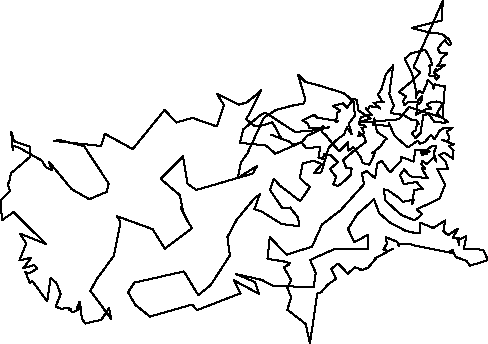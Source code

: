 unitsize(0.001cm);
draw((7810,6053)--(7798,5709));
draw((7798,5709)--(7264,5575));
draw((7264,5575)--(7324,5560));
draw((7324,5560)--(7547,5503));
draw((7547,5503)--(7744,5476));
draw((7744,5476)--(7821,5457));
draw((7821,5457)--(7874,5405));
draw((7874,5405)--(7883,5408));
draw((7883,5408)--(7927,5365));
draw((7927,5365)--(7962,5287));
draw((7962,5287)--(7913,5280));
draw((7913,5280)--(7848,5358));
draw((7848,5358)--(7802,5317));
draw((7802,5317)--(7724,5210));
draw((7724,5210)--(7759,5143));
draw((7759,5143)--(7890,5130));
draw((7890,5130)--(7790,5038));
draw((7790,5038)--(7772,4989));
draw((7772,4989)--(7744,4933));
draw((7744,4933)--(7716,4909));
draw((7716,4909)--(7783,4912));
draw((7783,4912)--(7846,4923));
draw((7846,4923)--(7777,4869));
draw((7777,4869)--(7726,4833));
draw((7726,4833)--(7702,4815));
draw((7702,4815)--(7700,4854));
draw((7700,4854)--(7654,4795));
draw((7654,4795)--(7698,4745));
draw((7698,4745)--(7752,4721));
draw((7752,4721)--(7692,4666));
draw((7692,4666)--(7673,4718));
draw((7673,4718)--(7617,4724));
draw((7617,4724)--(7570,4741));
draw((7570,4741)--(7583,4813));
draw((7583,4813)--(7576,4915));
draw((7576,4915)--(7622,4917));
draw((7622,4917)--(7606,5009));
draw((7606,5009)--(7503,5191));
draw((7503,5191)--(7254,5129));
draw((7254,5129)--(7142,5032));
draw((7142,5032)--(7267,4779));
draw((7267,4779)--(7338,4481));
draw((7338,4481)--(7333,4335));
draw((7333,4335)--(7364,4427));
draw((7364,4427)--(7399,4467));
draw((7399,4467)--(7458,4428));
draw((7458,4428)--(7520,4572));
draw((7520,4572)--(7547,4664));
draw((7547,4664)--(7631,4573));
draw((7631,4573)--(7647,4504));
draw((7647,4504)--(7674,4579));
draw((7674,4579)--(7679,4581));
draw((7679,4581)--(7832,4542));
draw((7832,4542)--(7848,4546));
draw((7848,4546)--(7805,3991));
draw((7805,3991)--(7216,4180));
draw((7216,4180)--(7037,3965));
draw((7037,3965)--(6567,3922));
draw((6567,3922)--(6333,3909));
draw((6333,3909)--(6537,3982));
draw((6537,3982)--(6312,4126));
draw((6312,4126)--(6304,4294));
draw((6304,4294)--(6237,4332));
draw((6237,4332)--(6123,4167));
draw((6123,4167)--(6051,4246));
draw((6051,4246)--(5871,4202));
draw((5871,4202)--(6008,4117));
draw((6008,4117)--(5955,4081));
draw((5955,4081)--(5926,3912));
draw((5926,3912)--(5964,3935));
draw((5964,3935)--(5597,3993));
draw((5597,3993)--(5543,4042));
draw((5543,4042)--(5336,3943));
draw((5336,3943)--(5427,3894));
draw((5427,3894)--(5457,3808));
draw((5457,3808)--(5720,3823));
draw((5720,3823)--(5621,3768));
draw((5621,3768)--(5417,3673));
draw((5417,3673)--(5316,3554));
draw((5316,3554)--(5160,3517));
draw((5160,3517)--(5111,3569));
draw((5111,3569)--(4780,3694));
draw((4780,3694)--(4965,3622));
draw((4965,3622)--(4806,3914));
draw((4806,3914)--(4694,3877));
draw((4694,3877)--(4574,3843));
draw((4574,3843)--(4496,3844));
draw((4496,3844)--(4342,3966));
draw((4342,3966)--(4427,4109));
draw((4427,4109)--(4602,4478));
draw((4602,4478)--(4606,4468));
draw((4606,4468)--(4354,4262));
draw((4354,4262)--(4217,4224));
draw((4217,4224)--(3832,4410));
draw((3832,4410)--(3950,4215));
draw((3950,4215)--(3824,3838));
draw((3824,3838)--(3396,3990));
draw((3396,3990)--(3108,3908));
draw((3108,3908)--(2906,4131));
draw((2906,4131)--(2342,3439));
draw((2342,3439)--(1851,3710));
draw((1851,3710)--(1784,3494));
draw((1784,3494)--(952,3583));
draw((952,3583)--(1047,3602));
draw((1047,3602)--(1482,3494));
draw((1482,3494)--(1918,2832));
draw((1918,2832)--(1882,2684));
draw((1882,2684)--(1575,2555));
draw((1575,2555)--(1263,2734));
draw((1263,2734)--(863,3219));
draw((863,3219)--(920,3065));
draw((920,3065)--(806,3123));
draw((806,3123)--(741,3235));
draw((741,3235)--(317,3476));
draw((317,3476)--(236,3494));
draw((236,3494)--(226,3415));
draw((226,3415)--(199,3743));
draw((199,3743)--(250,3578));
draw((250,3578)--(536,3481));
draw((536,3481)--(525,3297));
draw((525,3297)--(218,3031));
draw((218,3031)--(197,3021));
draw((197,3021)--(174,2901));
draw((174,2901)--(141,2814));
draw((141,2814)--(178,2702));
draw((178,2702)--(10,2537));
draw((10,2537)--(36,2185));
draw((36,2185)--(240,2327));
draw((240,2327)--(809,1766));
draw((809,1766)--(354,1950));
draw((354,1950)--(464,1773));
draw((464,1773)--(345,1476));
draw((345,1476)--(552,1526));
draw((552,1526)--(413,1338));
draw((413,1338)--(437,1344));
draw((437,1344)--(602,1395));
draw((602,1395)--(659,1331));
draw((659,1331)--(513,1247));
draw((513,1247)--(489,1254));
draw((489,1254)--(478,1256));
draw((478,1256)--(450,1274));
draw((450,1274)--(527,1077));
draw((527,1077)--(572,1108));
draw((572,1108)--(783,825));
draw((783,825)--(834,757));
draw((834,757)--(893,1161));
draw((893,1161)--(993,1084));
draw((993,1084)--(1072,883));
draw((1072,883)--(982,659));
draw((982,659)--(1082,625));
draw((1082,625)--(1213,633));
draw((1213,633)--(1254,617));
draw((1254,617)--(1212,603));
draw((1212,603)--(1249,600));
draw((1249,600)--(1253,580));
draw((1253,580)--(1276,559));
draw((1276,559)--(1322,580));
draw((1322,580)--(1415,628));
draw((1415,628)--(1406,750));
draw((1406,750)--(1361,637));
draw((1361,637)--(1422,658));
draw((1422,658)--(1443,459));
draw((1443,459)--(1503,362));
draw((1503,362)--(1790,429));
draw((1790,429)--(1926,636));
draw((1926,636)--(1961,445));
draw((1961,445)--(1595,942));
draw((1595,942)--(1721,1165));
draw((1721,1165)--(2011,1558));
draw((2011,1558)--(2126,2150));
draw((2126,2150)--(2067,2254));
draw((2067,2254)--(2694,2026));
draw((2694,2026)--(2908,1681));
draw((2908,1681)--(3390,2043));
draw((3390,2043)--(3319,2151));
draw((3319,2151)--(3189,2411));
draw((3189,2411)--(3233,2329));
draw((3233,2329)--(3174,2627));
draw((3174,2627)--(2835,2912));
draw((2835,2912)--(3229,3312));
draw((3229,3312)--(3307,2833));
draw((3307,2833)--(3461,2718));
draw((3461,2718)--(4458,3007));
draw((4458,3007)--(4537,3143));
draw((4537,3143)--(4196,2929));
draw((4196,2929)--(4252,3206));
draw((4252,3206)--(4364,3362));
draw((4364,3362)--(4655,3992));
draw((4655,3992)--(4871,4132));
draw((4871,4132)--(5168,4208));
draw((5168,4208)--(5356,4241));
draw((5356,4241)--(5385,4318));
draw((5385,4318)--(5259,4751));
draw((5259,4751)--(5387,4623));
draw((5387,4623)--(5685,4546));
draw((5685,4546)--(6058,4426));
draw((6058,4426)--(6139,4369));
draw((6139,4369)--(6241,4268));
draw((6241,4268)--(6259,4030));
draw((6259,4030)--(6150,3888));
draw((6150,3888)--(6207,3700));
draw((6207,3700)--(6120,3821));
draw((6120,3821)--(6069,3695));
draw((6069,3695)--(5965,3624));
draw((5965,3624)--(5796,3459));
draw((5796,3459)--(5677,3049));
draw((5677,3049)--(5650,3023));
draw((5650,3023)--(5531,3011));
draw((5531,3011)--(5679,3171));
draw((5679,3171)--(5539,3235));
draw((5539,3235)--(5342,3188));
draw((5342,3188)--(5291,2929));
draw((5291,2929)--(5350,2867));
draw((5350,2867)--(5470,2774));
draw((5470,2774)--(5296,2520));
draw((5296,2520)--(4929,2803));
draw((4929,2803)--(4898,2840));
draw((4898,2840)--(4831,2917));
draw((4831,2917)--(4763,2720));
draw((4763,2720)--(4973,2406));
draw((4973,2406)--(5117,2409));
draw((5117,2409)--(5260,2230));
draw((5260,2230)--(5277,2078));
draw((5277,2078)--(4996,2115));
draw((4996,2115)--(4959,2123));
draw((4959,2123)--(4612,2341));
draw((4612,2341)--(4488,2378));
draw((4488,2378)--(4584,2643));
draw((4584,2643)--(4476,2555));
draw((4476,2555)--(4174,2190));
draw((4174,2190)--(4012,1886));
draw((4012,1886)--(4056,1564));
draw((4056,1564)--(3719,1043));
draw((3719,1043)--(3499,863));
draw((3499,863)--(3245,1281));
draw((3245,1281)--(2372,1084));
draw((2372,1084)--(2260,913));
draw((2260,913)--(2384,695));
draw((2384,695)--(2647,485));
draw((2647,485)--(3390,698));
draw((3390,698)--(3477,599));
draw((3477,599)--(4244,896));
draw((4244,896)--(4125,1125));
draw((4125,1125)--(4569,886));
draw((4569,886)--(4500,1093));
draw((4500,1093)--(4170,1232));
draw((4170,1232)--(4619,1132));
draw((4619,1132)--(4805,1033));
draw((4805,1033)--(5140,1018));
draw((5140,1018)--(5344,1003));
draw((5344,1003)--(5532,998));
draw((5532,998)--(5571,1255));
draw((5571,1255)--(5472,1482));
draw((5472,1482)--(5637,1558));
draw((5637,1558)--(5914,1682));
draw((5914,1682)--(6496,1678));
draw((6496,1678)--(6493,1931));
draw((6493,1931)--(6252,1795));
draw((6252,1795)--(6139,2032));
draw((6139,2032)--(6307,2295));
draw((6307,2295)--(6547,2506));
draw((6547,2506)--(6597,2563));
draw((6597,2563)--(6686,2312));
draw((6686,2312)--(6885,2138));
draw((6885,2138)--(7152,2000));
draw((7152,2000)--(7352,1952));
draw((7352,1952)--(7416,1953));
draw((7416,1953)--(7418,2139));
draw((7418,2139)--(7643,2048));
draw((7643,2048)--(7856,2181));
draw((7856,2181)--(7822,1992));
draw((7822,1992)--(7905,1921));
draw((7905,1921)--(8080,2039));
draw((8080,2039)--(7989,1876));
draw((7989,1876)--(8063,1860));
draw((8063,1860)--(8101,1876));
draw((8101,1876)--(8098,1746));
draw((8098,1746)--(8080,1835));
draw((8080,1835)--(8229,1905));
draw((8229,1905)--(8184,1685));
draw((8184,1685)--(8525,1664));
draw((8525,1664)--(8594,1510));
draw((8594,1510)--(8605,1479));
draw((8605,1479)--(8292,1383));
draw((8292,1383)--(8228,1471));
draw((8228,1471)--(8038,1535));
draw((8038,1535)--(7985,1657));
draw((7985,1657)--(7926,1627));
draw((7926,1627)--(7973,1606));
draw((7973,1606)--(7314,1739));
draw((7314,1739)--(7218,1773));
draw((7218,1773)--(7240,1762));
draw((7240,1762)--(7046,1757));
draw((7046,1757)--(7035,1733));
draw((7035,1733)--(7004,1805));
draw((7004,1805)--(6803,1886));
draw((6803,1886)--(6826,1774));
draw((6826,1774)--(6765,1663));
draw((6765,1663)--(6854,1640));
draw((6854,1640)--(6932,1683));
draw((6932,1683)--(6621,1513));
draw((6621,1513)--(6651,1534));
draw((6651,1534)--(6494,1347));
draw((6494,1347)--(6379,1302));
draw((6379,1302)--(6359,1298));
draw((6359,1298)--(6378,1314));
draw((6378,1314)--(6258,1354));
draw((6258,1354)--(6136,1243));
draw((6136,1243)--(5964,1421));
draw((5964,1421)--(5840,1325));
draw((5840,1325)--(5930,1151));
draw((5930,1151)--(5788,1053));
draw((5788,1053)--(5666,914));
draw((5666,914)--(5596,892));
draw((5596,892)--(5469,10));
draw((5469,10)--(5393,355));
draw((5393,355)--(5070,605));
draw((5070,605)--(5136,825));
draw((5136,825)--(5069,998));
draw((5069,998)--(5139,1124));
draw((5139,1124)--(5010,1351));
draw((5010,1351)--(5068,1390));
draw((5068,1390)--(5098,1394));
draw((5098,1394)--(5114,1430));
draw((5114,1430)--(5005,1458));
draw((5005,1458)--(4719,1504));
draw((4719,1504)--(4759,1883));
draw((4759,1883)--(5060,1577));
draw((5060,1577)--(5506,1719));
draw((5506,1719)--(5681,2109));
draw((5681,2109)--(6007,2359));
draw((6007,2359)--(6422,2820));
draw((6422,2820)--(6387,3008));
draw((6387,3008)--(6468,3050));
draw((6468,3050)--(6617,2928));
draw((6617,2928)--(6656,3181));
draw((6656,3181)--(6731,3234));
draw((6731,3234)--(6881,3029));
draw((6881,3029)--(7082,3235));
draw((7082,3235)--(7076,3302));
draw((7076,3302)--(7299,3219));
draw((7299,3219)--(7316,3360));
draw((7316,3360)--(7321,3429));
draw((7321,3429)--(7494,3430));
draw((7494,3430)--(7582,3396));
draw((7582,3396)--(7422,3390));
draw((7422,3390)--(7452,3339));
draw((7452,3339)--(7533,3358));
draw((7533,3358)--(7475,3388));
draw((7475,3388)--(7633,3499));
draw((7633,3499)--(7696,3486));
draw((7696,3486)--(7654,3377));
draw((7654,3377)--(7695,3220));
draw((7695,3220)--(7657,3301));
draw((7657,3301)--(7532,3175));
draw((7532,3175)--(7453,3229));
draw((7453,3229)--(7434,3173));
draw((7434,3173)--(7503,3086));
draw((7503,3086)--(7440,3100));
draw((7440,3100)--(7543,2929));
draw((7543,2929)--(7238,2957));
draw((7238,2957)--(7131,3081));
draw((7131,3081)--(7055,2981));
draw((7055,2981)--(7125,2823));
draw((7125,2823)--(7346,2858));
draw((7346,2858)--(7458,2741));
draw((7458,2741)--(7309,2717));
draw((7309,2717)--(7267,2466));
draw((7267,2466)--(7304,2550));
draw((7304,2550)--(7104,2510));
draw((7104,2510)--(7049,2570));
draw((7049,2570)--(6848,2712));
draw((6848,2712)--(6766,2732));
draw((6766,2732)--(6800,2532));
draw((6800,2532)--(7015,2333));
draw((7015,2333)--(7087,2274));
draw((7087,2274)--(7315,2181));
draw((7315,2181)--(7448,2291));
draw((7448,2291)--(7351,2376));
draw((7351,2376)--(7753,2564));
draw((7753,2564)--(7851,2809));
draw((7851,2809)--(7715,3086));
draw((7715,3086)--(7909,3080));
draw((7909,3080)--(7861,3216));
draw((7861,3216)--(7747,3329));
draw((7747,3329)--(7838,3375));
draw((7838,3375)--(7989,3271));
draw((7989,3271)--(8001,3418));
draw((8001,3418)--(7919,3496));
draw((7919,3496)--(8013,3523));
draw((8013,3523)--(7803,3598));
draw((7803,3598)--(7906,3580));
draw((7906,3580)--(7922,3655));
draw((7922,3655)--(7879,3743));
draw((7879,3743)--(7988,3820));
draw((7988,3820)--(7841,3818));
draw((7841,3818)--(7750,3760));
draw((7750,3760)--(7667,3608));
draw((7667,3608)--(7603,3690));
draw((7603,3690)--(7492,3560));
draw((7492,3560)--(7408,3534));
draw((7408,3534)--(7370,3588));
draw((7370,3588)--(7199,3469));
draw((7199,3469)--(7141,3514));
draw((7141,3514)--(6958,3678));
draw((6958,3678)--(6862,3892));
draw((6862,3892)--(6864,3854));
draw((6864,3854)--(6577,3858));
draw((6577,3858)--(6602,3920));
draw((6602,3920)--(6603,3982));
draw((6603,3982)--(6621,3891));
draw((6621,3891)--(6652,3742));
draw((6652,3742)--(6833,3618));
draw((6833,3618)--(6798,3610));
draw((6798,3610)--(6713,3488));
draw((6713,3488)--(6570,3371));
draw((6570,3371)--(6623,3389));
draw((6623,3389)--(6518,3165));
draw((6518,3165)--(6402,3190));
draw((6402,3190)--(6360,3301));
draw((6360,3301)--(6235,3471));
draw((6235,3471)--(6148,3413));
draw((6148,3413)--(6140,3558));
draw((6140,3558)--(5987,3402));
draw((5987,3402)--(5887,3508));
draw((5887,3508)--(5751,3681));
draw((5751,3681)--(5678,3742));
draw((5678,3742)--(5706,3844));
draw((5706,3844)--(5671,3807));
draw((5671,3807)--(5778,3813));
draw((5778,3813)--(5803,3824));
draw((5803,3824)--(5541,3769));
draw((5541,3769)--(5207,3742));
draw((5207,3742)--(4679,4084));
draw((4679,4084)--(4634,4054));
draw((4634,4054)--(4607,4049));
draw((4607,4049)--(4293,3788));
draw((4293,3788)--(4232,3551));
draw((4232,3551)--(4694,3502));
draw((4694,3502)--(4857,3359));
draw((4857,3359)--(5315,3557));
draw((5315,3557)--(5400,3461));
draw((5400,3461)--(5540,3468));
draw((5540,3468)--(5649,3472));
draw((5649,3472)--(5619,3291));
draw((5619,3291)--(5697,3269));
draw((5697,3269)--(5719,3352));
draw((5719,3352)--(5841,3328));
draw((5841,3328)--(5960,3207));
draw((5960,3207)--(5821,3086));
draw((5821,3086)--(5930,2948));
draw((5930,2948)--(5881,2817));
draw((5881,2817)--(5963,2789));
draw((5963,2789)--(6044,2848));
draw((6044,2848)--(6190,2985));
draw((6190,2985)--(6204,3099));
draw((6204,3099)--(6113,3101));
draw((6113,3101)--(6050,3242));
draw((6050,3242)--(6265,3426));
draw((6265,3426)--(6453,3567));
draw((6453,3567)--(6426,3656));
draw((6426,3656)--(6327,3745));
draw((6327,3745)--(6365,3679));
draw((6365,3679)--(6317,3673));
draw((6317,3673)--(6427,3717));
draw((6427,3717)--(6376,3819));
draw((6376,3819)--(6454,3821));
draw((6454,3821)--(6425,3867));
draw((6425,3867)--(6340,3870));
draw((6340,3870)--(6366,4002));
draw((6366,4002)--(6557,4047));
draw((6557,4047)--(6450,4160));
draw((6450,4160)--(6488,4128));
draw((6488,4128)--(6524,4207));
draw((6524,4207)--(6607,4173));
draw((6607,4173)--(6660,4193));
draw((6660,4193)--(6713,4154));
draw((6713,4154)--(6589,4256));
draw((6589,4256)--(6779,4273));
draw((6779,4273)--(6740,4282));
draw((6740,4282)--(6670,4401));
draw((6670,4401)--(6735,4509));
draw((6735,4509)--(6806,4755));
draw((6806,4755)--(6937,4917));
draw((6937,4917)--(6868,4418));
draw((6868,4418)--(6911,4296));
draw((6911,4296)--(6947,4209));
draw((6947,4209)--(6891,4075));
draw((6891,4075)--(7124,4039));
draw((7124,4039)--(7271,3948));
draw((7271,3948)--(7345,3951));
draw((7345,3951)--(7388,3879));
draw((7388,3879)--(7351,3877));
draw((7351,3877)--(7342,3775));
draw((7342,3775)--(7262,3725));
draw((7262,3725)--(7331,3634));
draw((7331,3634)--(7429,3737));
draw((7429,3737)--(7423,3776));
draw((7423,3776)--(7449,3911));
draw((7449,3911)--(7466,4037));
draw((7466,4037)--(7562,4058));
draw((7562,4058)--(7660,3924));
draw((7660,3924)--(7844,3902));
draw((7844,3902)--(7872,3922));
draw((7872,3922)--(7909,3912));
draw((7909,3912)--(7705,4065));
draw((7705,4065)--(7817,4252));
draw((7817,4252)--(7698,4279));
draw((7698,4279)--(7613,4275));
draw((7613,4275)--(7554,4236));
draw((7554,4236)--(7534,4227));
draw((7534,4227)--(7549,4208));
draw((7549,4208)--(7542,4198));
draw((7542,4198)--(7601,4171));
draw((7601,4171)--(7604,4146));
draw((7604,4146)--(7541,4141));
draw((7541,4141)--(7506,4138));
draw((7506,4138)--(7344,4046));
draw((7344,4046)--(7355,4151));
draw((7355,4151)--(7349,4219));
draw((7349,4219)--(7432,4265));
draw((7432,4265)--(7443,4375));
draw((7443,4375)--(7360,4275));
draw((7360,4275)--(7207,4270));
draw((7207,4270)--(7128,4215));
draw((7128,4215)--(7111,4288));
draw((7111,4288)--(7160,4370));
draw((7160,4370)--(7037,4446));
draw((7037,4446)--(7259,4630));
draw((7259,4630)--(7417,4788));
draw((7417,4788)--(7295,4887));
draw((7295,4887)--(7810,6053));
